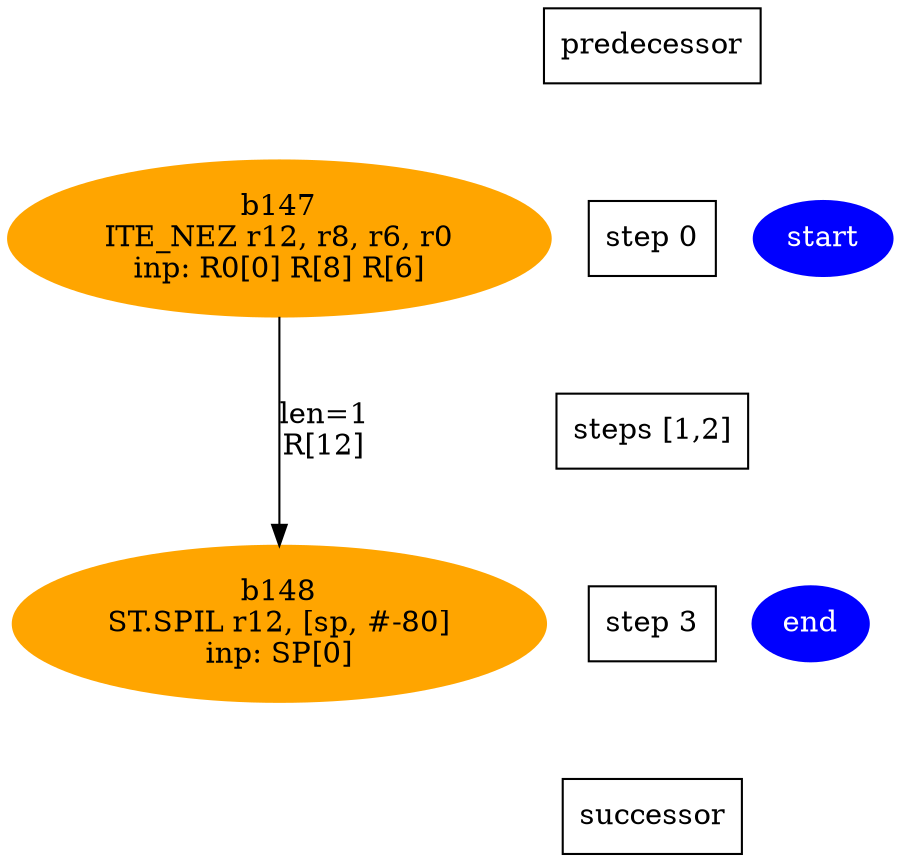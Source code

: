digraph N {
 b147[color=orange,fontcolor=black,style=filled,label="b147\nITE_NEZ r12, r8, r6, r0\ninp: R0[0] R[8] R[6]"];  {rank=same; S0;  b147;}
 b148[color=orange,fontcolor=black,style=filled,label="b148\nST.SPIL r12, [sp, #-80]\ninp: SP[0]"];  {rank=same; S3;  b148;}
 start [color=blue,fontcolor=white,style=filled,label="start"];  {rank=same; S0;  start;}
 end [color=blue,fontcolor=white,style=filled,label="end"];  {rank=same; S3;  end;}
   b147 -> b148 [color=black,fontcolor=black,label="len=1\nR[12]",weight=1000];
  Sm1 [label="predecessor",shape=box];
  S0 [label="step 0",shape=box];
  Sm1 -> S0[style=invis,weight=9000];
  S1_S2 [label="steps [1,2]",shape=box];
  S0 -> S1_S2[style=invis,weight=9000];
  S3 [label="step 3",shape=box];
  S1_S2 -> S3[style=invis,weight=9000];
  S4 [label="successor",shape=box];
  S3 -> S4[style=invis,weight=9000];
}
